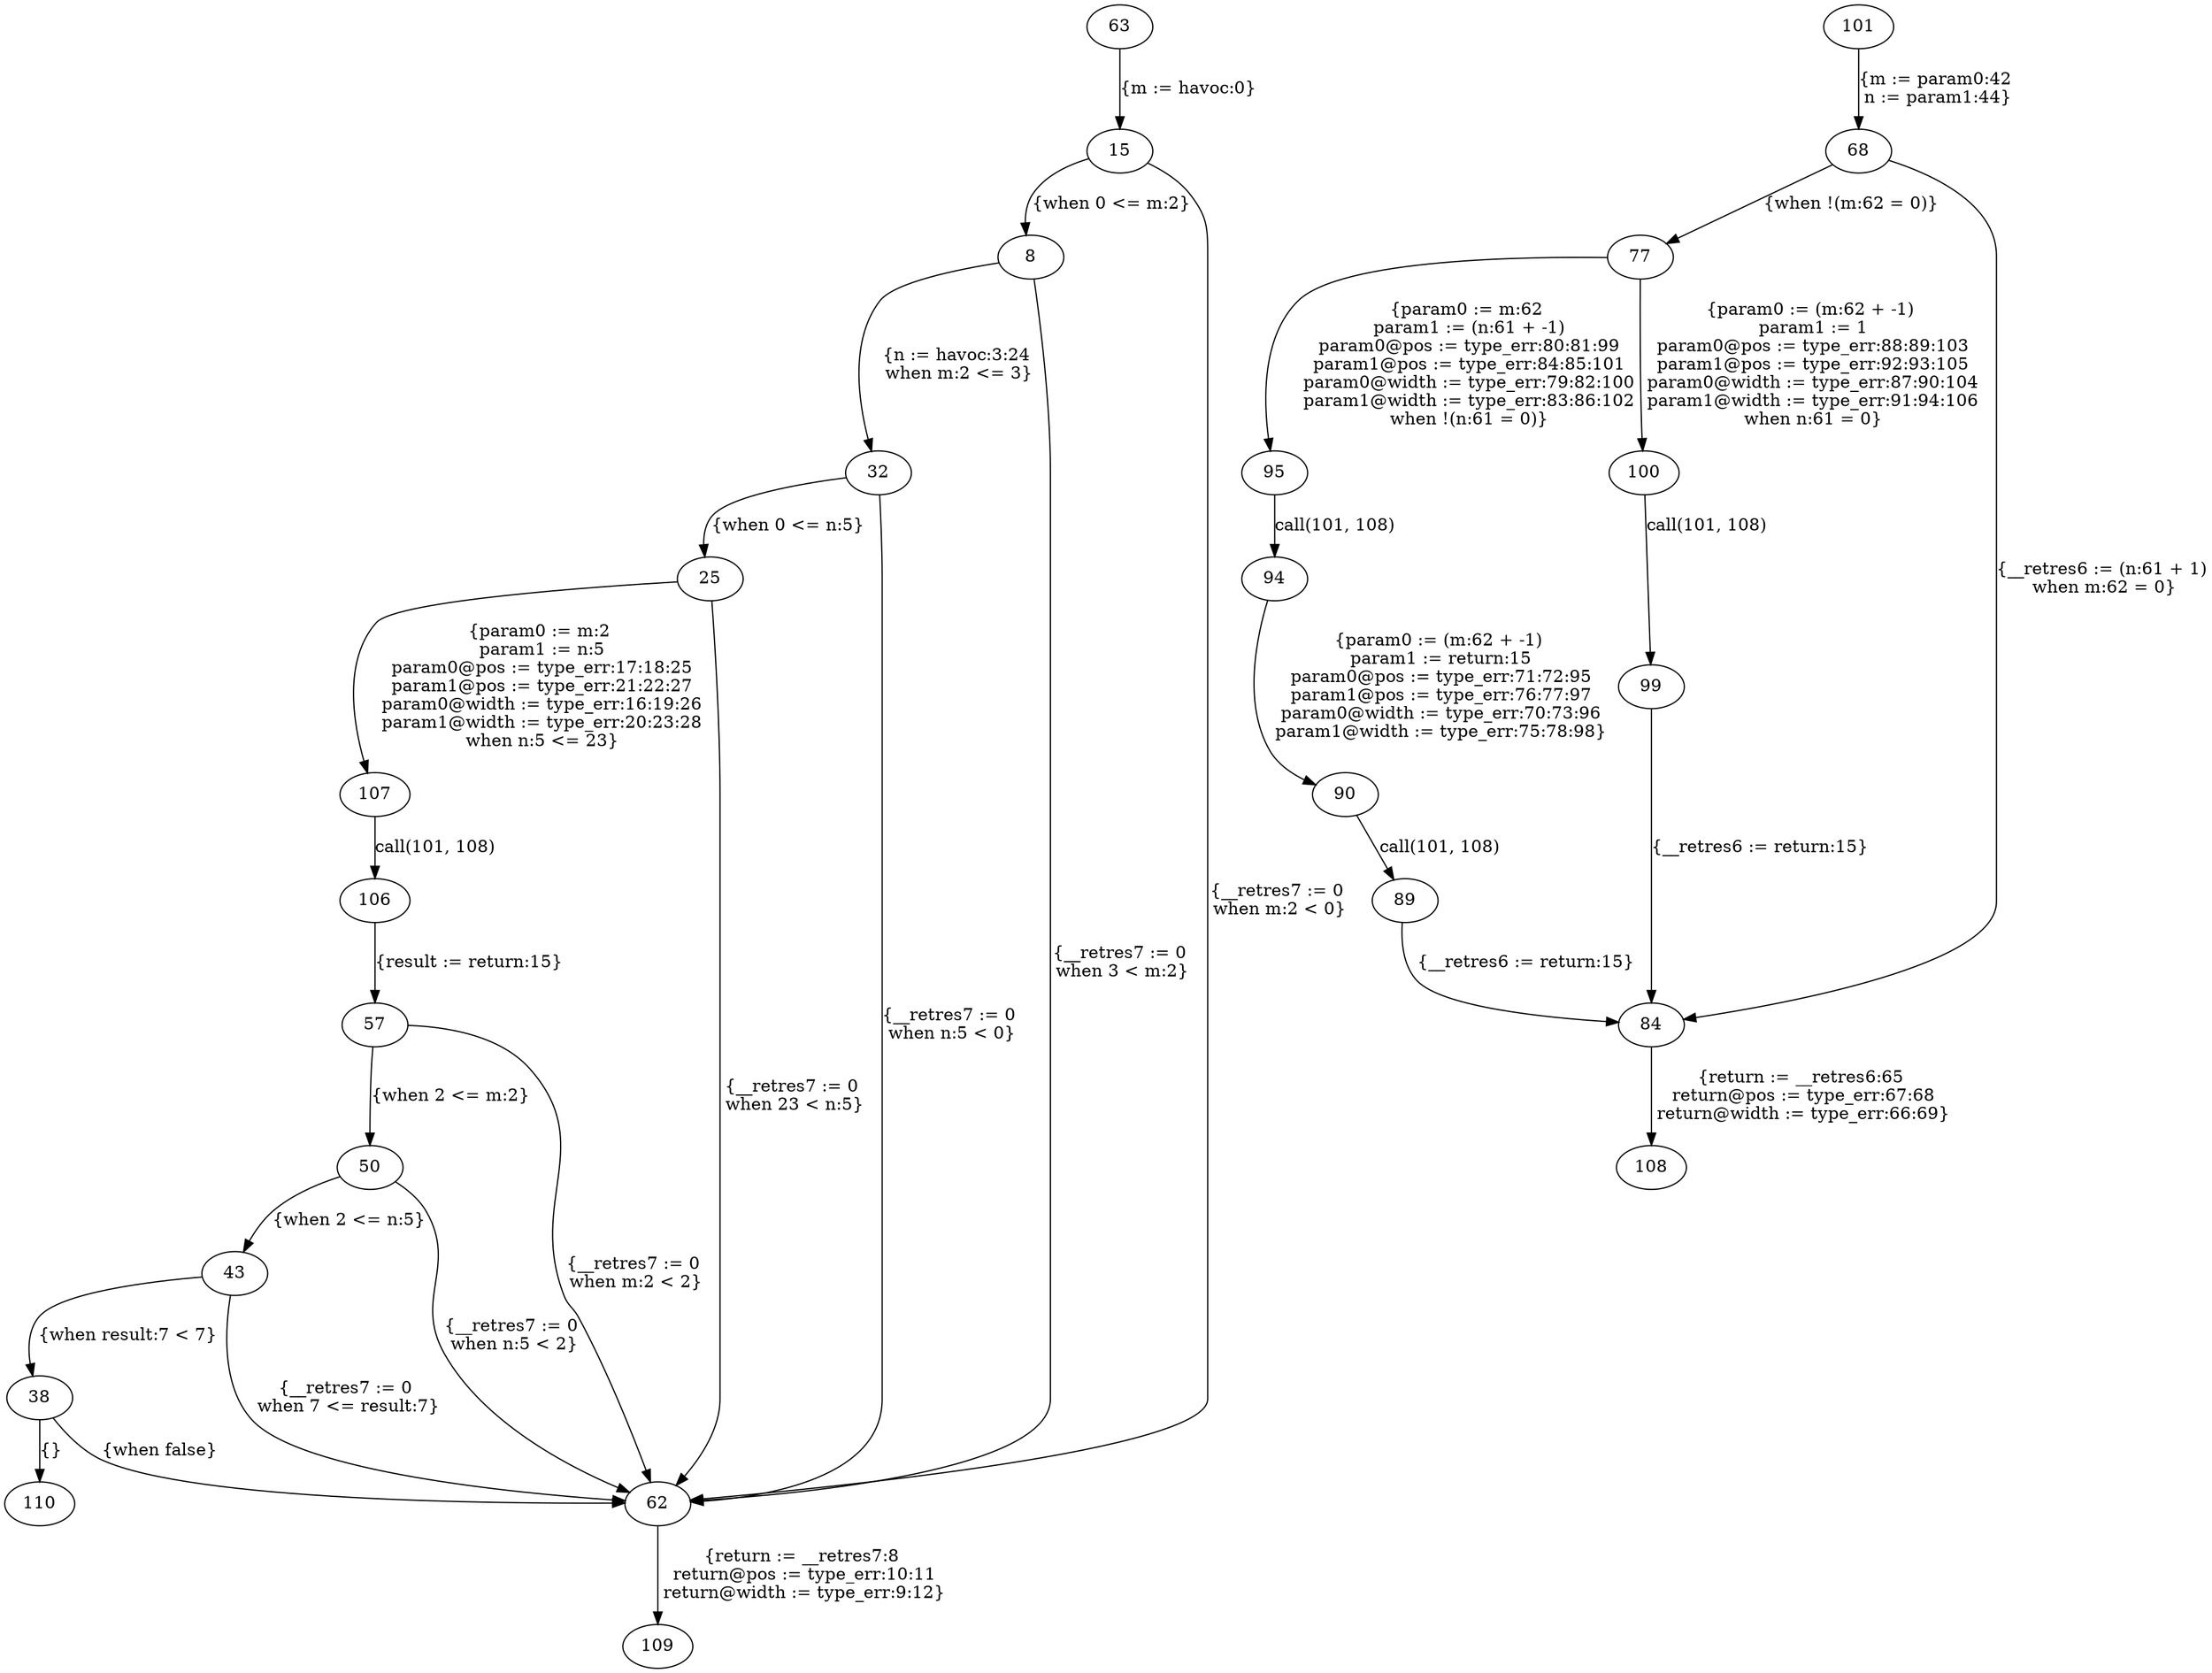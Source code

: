 digraph G {
  "8";
  "15";
  "25";
  "32";
  "38";
  "43";
  "50";
  "57";
  "62";
  "63";
  "68";
  "77";
  "84";
  "89";
  "90";
  "94";
  "95";
  "99";
  "100";
  "101";
  "106";
  "107";
  "108";
  "109";
  "110";
  
  
  "8" -> "32" [label="{n := havoc:3:24\n when m:2 <= 3}", ];
  "8" -> "62" [label="{__retres7 := 0\n when 3 < m:2}", ];
  "15" -> "8" [label="{when 0 <= m:2}", ];
  "15" -> "62" [label="{__retres7 := 0\n when m:2 < 0}", ];
  "25" -> "62" [label="{__retres7 := 0\n when 23 < n:5}", ];
  "25" -> "107" [label="{param0 := m:2\n param1 := n:5\n param0@pos := type_err:17:18:25\n param1@pos := type_err:21:22:27\n param0@width := type_err:16:19:26\n param1@width := type_err:20:23:28\n when n:5 <= 23}",
                 ];
  "32" -> "25" [label="{when 0 <= n:5}", ];
  "32" -> "62" [label="{__retres7 := 0\n when n:5 < 0}", ];
  "38" -> "62" [label="{when false}", ];
  "38" -> "110" [label="{}", ];
  "43" -> "38" [label="{when result:7 < 7}", ];
  "43" -> "62" [label="{__retres7 := 0\n when 7 <= result:7}", ];
  "50" -> "43" [label="{when 2 <= n:5}", ];
  "50" -> "62" [label="{__retres7 := 0\n when n:5 < 2}", ];
  "57" -> "50" [label="{when 2 <= m:2}", ];
  "57" -> "62" [label="{__retres7 := 0\n when m:2 < 2}", ];
  "62" -> "109" [label="{return := __retres7:8\n return@pos := type_err:10:11\n return@width := type_err:9:12}",
                 ];
  "63" -> "15" [label="{m := havoc:0}", ];
  "68" -> "77" [label="{when !(m:62 = 0)}", ];
  "68" -> "84" [label="{__retres6 := (n:61 + 1)\n when m:62 = 0}", ];
  "77" -> "95" [label="{param0 := m:62\n param1 := (n:61 + -1)\n param0@pos := type_err:80:81:99\n param1@pos := type_err:84:85:101\n param0@width := type_err:79:82:100\n param1@width := type_err:83:86:102\n when !(n:61 = 0)}",
                ];
  "77" -> "100" [label="{param0 := (m:62 + -1)\n param1 := 1\n param0@pos := type_err:88:89:103\n param1@pos := type_err:92:93:105\n param0@width := type_err:87:90:104\n param1@width := type_err:91:94:106\n when n:61 = 0}",
                 ];
  "84" -> "108" [label="{return := __retres6:65\n return@pos := type_err:67:68\n return@width := type_err:66:69}",
                 ];
  "89" -> "84" [label="{__retres6 := return:15}", ];
  "90" -> "89" [label="call(101, 108)", ];
  "94" -> "90" [label="{param0 := (m:62 + -1)\n param1 := return:15\n param0@pos := type_err:71:72:95\n param1@pos := type_err:76:77:97\n param0@width := type_err:70:73:96\n param1@width := type_err:75:78:98}",
                ];
  "95" -> "94" [label="call(101, 108)", ];
  "99" -> "84" [label="{__retres6 := return:15}", ];
  "100" -> "99" [label="call(101, 108)", ];
  "101" -> "68" [label="{m := param0:42\n n := param1:44}", ];
  "106" -> "57" [label="{result := return:15}", ];
  "107" -> "106" [label="call(101, 108)", ];
  
  }
